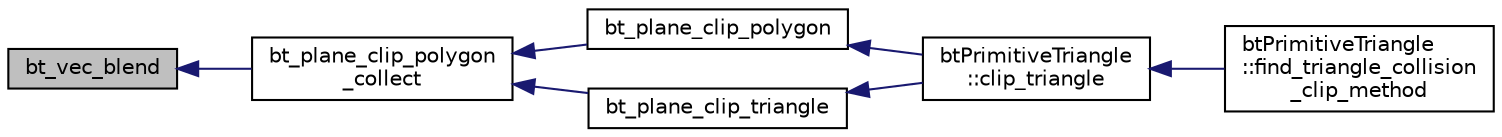 digraph "bt_vec_blend"
{
  edge [fontname="Helvetica",fontsize="10",labelfontname="Helvetica",labelfontsize="10"];
  node [fontname="Helvetica",fontsize="10",shape=record];
  rankdir="LR";
  Node1 [label="bt_vec_blend",height=0.2,width=0.4,color="black", fillcolor="grey75", style="filled", fontcolor="black"];
  Node1 -> Node2 [dir="back",color="midnightblue",fontsize="10",style="solid",fontname="Helvetica"];
  Node2 [label="bt_plane_clip_polygon\l_collect",height=0.2,width=0.4,color="black", fillcolor="white", style="filled",URL="$bt_clip_polygon_8h.html#a5d0b14854a98ea3902f6c914a292f83d",tooltip="This function calcs the distance from a 3D plane. "];
  Node2 -> Node3 [dir="back",color="midnightblue",fontsize="10",style="solid",fontname="Helvetica"];
  Node3 [label="bt_plane_clip_polygon",height=0.2,width=0.4,color="black", fillcolor="white", style="filled",URL="$bt_clip_polygon_8h.html#aafbc2084e879509f77c833957061ba5c",tooltip="Clips a polygon by a plane. "];
  Node3 -> Node4 [dir="back",color="midnightblue",fontsize="10",style="solid",fontname="Helvetica"];
  Node4 [label="btPrimitiveTriangle\l::clip_triangle",height=0.2,width=0.4,color="black", fillcolor="white", style="filled",URL="$classbt_primitive_triangle.html#a56e930410f18f866e47431ed77c6c3ca",tooltip="Clips the triangle against this. "];
  Node4 -> Node5 [dir="back",color="midnightblue",fontsize="10",style="solid",fontname="Helvetica"];
  Node5 [label="btPrimitiveTriangle\l::find_triangle_collision\l_clip_method",height=0.2,width=0.4,color="black", fillcolor="white", style="filled",URL="$classbt_primitive_triangle.html#a24c4903aecd95c2d11bbc42ba3df0e66",tooltip="Find collision using the clipping method. "];
  Node2 -> Node6 [dir="back",color="midnightblue",fontsize="10",style="solid",fontname="Helvetica"];
  Node6 [label="bt_plane_clip_triangle",height=0.2,width=0.4,color="black", fillcolor="white", style="filled",URL="$bt_clip_polygon_8h.html#a42c9a19345a31093d177bde5692d39e9",tooltip="Clips a polygon by a plane. "];
  Node6 -> Node4 [dir="back",color="midnightblue",fontsize="10",style="solid",fontname="Helvetica"];
}
